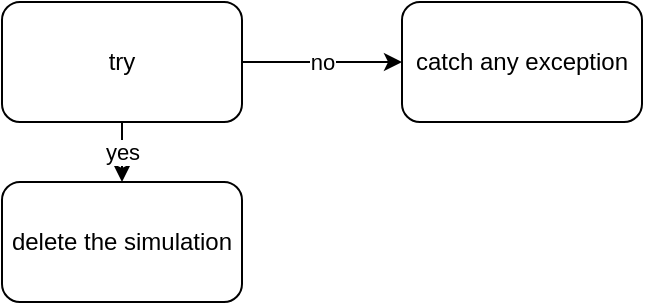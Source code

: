 <mxfile version="17.4.6" type="github">
  <diagram id="mlBulXDM5_Qn2xZ3q9j-" name="Page-1">
    <mxGraphModel dx="1038" dy="579" grid="1" gridSize="10" guides="1" tooltips="1" connect="1" arrows="1" fold="1" page="1" pageScale="1" pageWidth="850" pageHeight="1100" math="0" shadow="0">
      <root>
        <mxCell id="0" />
        <mxCell id="1" parent="0" />
        <mxCell id="Xgqy8y6TUbvfAUnmlRve-3" value="yes" style="edgeStyle=orthogonalEdgeStyle;rounded=0;orthogonalLoop=1;jettySize=auto;html=1;" edge="1" parent="1" source="Xgqy8y6TUbvfAUnmlRve-1" target="Xgqy8y6TUbvfAUnmlRve-2">
          <mxGeometry relative="1" as="geometry" />
        </mxCell>
        <mxCell id="Xgqy8y6TUbvfAUnmlRve-5" value="no" style="edgeStyle=orthogonalEdgeStyle;rounded=0;orthogonalLoop=1;jettySize=auto;html=1;" edge="1" parent="1" source="Xgqy8y6TUbvfAUnmlRve-1" target="Xgqy8y6TUbvfAUnmlRve-4">
          <mxGeometry relative="1" as="geometry" />
        </mxCell>
        <mxCell id="Xgqy8y6TUbvfAUnmlRve-1" value="try" style="rounded=1;whiteSpace=wrap;html=1;" vertex="1" parent="1">
          <mxGeometry x="320" y="70" width="120" height="60" as="geometry" />
        </mxCell>
        <mxCell id="Xgqy8y6TUbvfAUnmlRve-2" value="delete the simulation" style="rounded=1;whiteSpace=wrap;html=1;" vertex="1" parent="1">
          <mxGeometry x="320" y="160" width="120" height="60" as="geometry" />
        </mxCell>
        <mxCell id="Xgqy8y6TUbvfAUnmlRve-4" value="catch any exception" style="whiteSpace=wrap;html=1;rounded=1;" vertex="1" parent="1">
          <mxGeometry x="520" y="70" width="120" height="60" as="geometry" />
        </mxCell>
      </root>
    </mxGraphModel>
  </diagram>
</mxfile>

